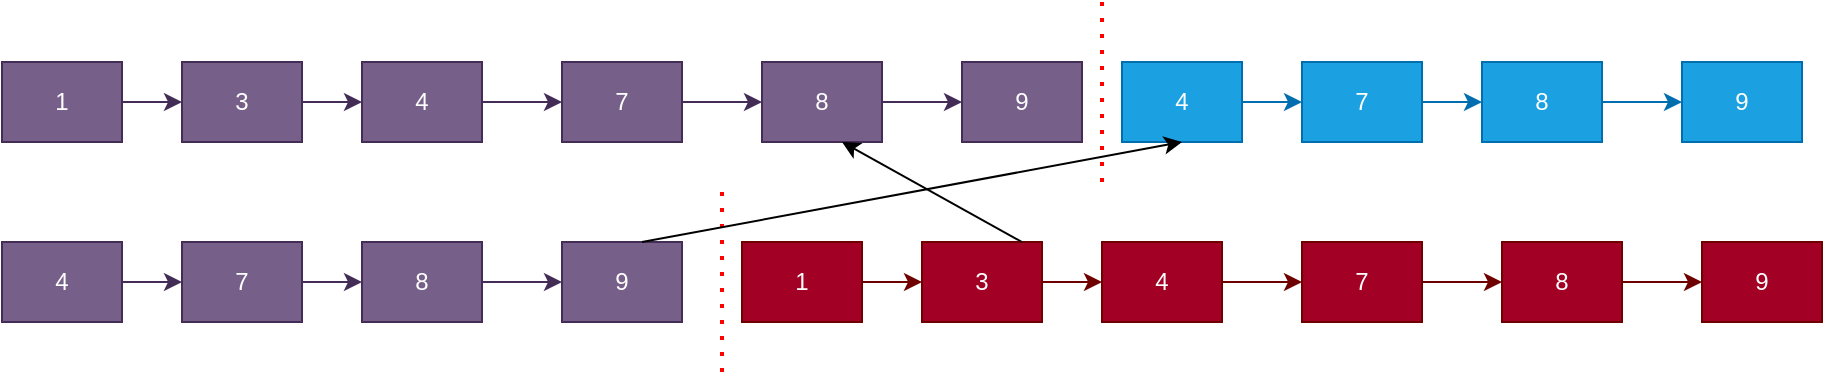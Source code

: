 <mxfile version="14.6.13" type="github">
  <diagram id="1JDHUeAZYmFqjiWe7yXu" name="Page-1">
    <mxGraphModel dx="1182" dy="742" grid="1" gridSize="10" guides="1" tooltips="1" connect="1" arrows="1" fold="1" page="1" pageScale="1" pageWidth="827" pageHeight="1169" math="0" shadow="0">
      <root>
        <mxCell id="0" />
        <mxCell id="1" parent="0" />
        <mxCell id="Pc33NBHfCTbqmkPrSyl--11" style="edgeStyle=orthogonalEdgeStyle;rounded=0;orthogonalLoop=1;jettySize=auto;html=1;entryX=0;entryY=0.5;entryDx=0;entryDy=0;fillColor=#76608a;strokeColor=#432D57;" parent="1" source="Pc33NBHfCTbqmkPrSyl--4" target="Pc33NBHfCTbqmkPrSyl--6" edge="1">
          <mxGeometry relative="1" as="geometry" />
        </mxCell>
        <mxCell id="Pc33NBHfCTbqmkPrSyl--4" value="1" style="rounded=0;whiteSpace=wrap;html=1;fillColor=#76608a;strokeColor=#432D57;fontColor=#ffffff;" parent="1" vertex="1">
          <mxGeometry x="80" y="200" width="60" height="40" as="geometry" />
        </mxCell>
        <mxCell id="Pc33NBHfCTbqmkPrSyl--12" style="edgeStyle=orthogonalEdgeStyle;rounded=0;orthogonalLoop=1;jettySize=auto;html=1;entryX=0;entryY=0.5;entryDx=0;entryDy=0;fillColor=#76608a;strokeColor=#432D57;" parent="1" source="Pc33NBHfCTbqmkPrSyl--6" target="Pc33NBHfCTbqmkPrSyl--8" edge="1">
          <mxGeometry relative="1" as="geometry" />
        </mxCell>
        <mxCell id="Pc33NBHfCTbqmkPrSyl--6" value="3" style="rounded=0;whiteSpace=wrap;html=1;fillColor=#76608a;strokeColor=#432D57;fontColor=#ffffff;" parent="1" vertex="1">
          <mxGeometry x="170" y="200" width="60" height="40" as="geometry" />
        </mxCell>
        <mxCell id="Pc33NBHfCTbqmkPrSyl--7" value="9" style="rounded=0;whiteSpace=wrap;html=1;fillColor=#76608a;strokeColor=#432D57;fontColor=#ffffff;" parent="1" vertex="1">
          <mxGeometry x="560" y="200" width="60" height="40" as="geometry" />
        </mxCell>
        <mxCell id="Pc33NBHfCTbqmkPrSyl--13" style="edgeStyle=orthogonalEdgeStyle;rounded=0;orthogonalLoop=1;jettySize=auto;html=1;entryX=0;entryY=0.5;entryDx=0;entryDy=0;fillColor=#76608a;strokeColor=#432D57;" parent="1" source="Pc33NBHfCTbqmkPrSyl--8" target="Pc33NBHfCTbqmkPrSyl--9" edge="1">
          <mxGeometry relative="1" as="geometry" />
        </mxCell>
        <mxCell id="Pc33NBHfCTbqmkPrSyl--8" value="4" style="rounded=0;whiteSpace=wrap;html=1;fillColor=#76608a;strokeColor=#432D57;fontColor=#ffffff;" parent="1" vertex="1">
          <mxGeometry x="260" y="200" width="60" height="40" as="geometry" />
        </mxCell>
        <mxCell id="Pc33NBHfCTbqmkPrSyl--14" style="edgeStyle=orthogonalEdgeStyle;rounded=0;orthogonalLoop=1;jettySize=auto;html=1;exitX=1;exitY=0.5;exitDx=0;exitDy=0;entryX=0;entryY=0.5;entryDx=0;entryDy=0;fillColor=#76608a;strokeColor=#432D57;" parent="1" source="Pc33NBHfCTbqmkPrSyl--9" target="Pc33NBHfCTbqmkPrSyl--10" edge="1">
          <mxGeometry relative="1" as="geometry" />
        </mxCell>
        <mxCell id="Pc33NBHfCTbqmkPrSyl--9" value="7" style="rounded=0;whiteSpace=wrap;html=1;fillColor=#76608a;strokeColor=#432D57;fontColor=#ffffff;" parent="1" vertex="1">
          <mxGeometry x="360" y="200" width="60" height="40" as="geometry" />
        </mxCell>
        <mxCell id="Pc33NBHfCTbqmkPrSyl--15" style="edgeStyle=orthogonalEdgeStyle;rounded=0;orthogonalLoop=1;jettySize=auto;html=1;exitX=1;exitY=0.5;exitDx=0;exitDy=0;entryX=0;entryY=0.5;entryDx=0;entryDy=0;fillColor=#76608a;strokeColor=#432D57;" parent="1" source="Pc33NBHfCTbqmkPrSyl--10" target="Pc33NBHfCTbqmkPrSyl--7" edge="1">
          <mxGeometry relative="1" as="geometry" />
        </mxCell>
        <mxCell id="Pc33NBHfCTbqmkPrSyl--10" value="8" style="rounded=0;whiteSpace=wrap;html=1;fillColor=#76608a;strokeColor=#432D57;fontColor=#ffffff;" parent="1" vertex="1">
          <mxGeometry x="460" y="200" width="60" height="40" as="geometry" />
        </mxCell>
        <mxCell id="Pc33NBHfCTbqmkPrSyl--16" style="edgeStyle=orthogonalEdgeStyle;rounded=0;orthogonalLoop=1;jettySize=auto;html=1;entryX=0;entryY=0.5;entryDx=0;entryDy=0;fillColor=#76608a;strokeColor=#432D57;" parent="1" source="Pc33NBHfCTbqmkPrSyl--17" target="Pc33NBHfCTbqmkPrSyl--19" edge="1">
          <mxGeometry relative="1" as="geometry" />
        </mxCell>
        <mxCell id="Pc33NBHfCTbqmkPrSyl--17" value="4" style="rounded=0;whiteSpace=wrap;html=1;fillColor=#76608a;strokeColor=#432D57;fontColor=#ffffff;" parent="1" vertex="1">
          <mxGeometry x="80" y="290" width="60" height="40" as="geometry" />
        </mxCell>
        <mxCell id="Pc33NBHfCTbqmkPrSyl--18" style="edgeStyle=orthogonalEdgeStyle;rounded=0;orthogonalLoop=1;jettySize=auto;html=1;entryX=0;entryY=0.5;entryDx=0;entryDy=0;fillColor=#76608a;strokeColor=#432D57;" parent="1" source="Pc33NBHfCTbqmkPrSyl--19" target="Pc33NBHfCTbqmkPrSyl--21" edge="1">
          <mxGeometry relative="1" as="geometry" />
        </mxCell>
        <mxCell id="Pc33NBHfCTbqmkPrSyl--19" value="7" style="rounded=0;whiteSpace=wrap;html=1;fillColor=#76608a;strokeColor=#432D57;fontColor=#ffffff;" parent="1" vertex="1">
          <mxGeometry x="170" y="290" width="60" height="40" as="geometry" />
        </mxCell>
        <mxCell id="Pc33NBHfCTbqmkPrSyl--20" style="edgeStyle=orthogonalEdgeStyle;rounded=0;orthogonalLoop=1;jettySize=auto;html=1;entryX=0;entryY=0.5;entryDx=0;entryDy=0;fillColor=#76608a;strokeColor=#432D57;" parent="1" source="Pc33NBHfCTbqmkPrSyl--21" target="Pc33NBHfCTbqmkPrSyl--22" edge="1">
          <mxGeometry relative="1" as="geometry" />
        </mxCell>
        <mxCell id="Pc33NBHfCTbqmkPrSyl--21" value="8" style="rounded=0;whiteSpace=wrap;html=1;fillColor=#76608a;strokeColor=#432D57;fontColor=#ffffff;" parent="1" vertex="1">
          <mxGeometry x="260" y="290" width="60" height="40" as="geometry" />
        </mxCell>
        <mxCell id="Pc33NBHfCTbqmkPrSyl--22" value="9" style="rounded=0;whiteSpace=wrap;html=1;fillColor=#76608a;strokeColor=#432D57;fontColor=#ffffff;" parent="1" vertex="1">
          <mxGeometry x="360" y="290" width="60" height="40" as="geometry" />
        </mxCell>
        <mxCell id="5RFs4ZsTDTEebcYIlPx7-1" style="edgeStyle=orthogonalEdgeStyle;rounded=0;orthogonalLoop=1;jettySize=auto;html=1;entryX=0;entryY=0.5;entryDx=0;entryDy=0;fillColor=#a20025;strokeColor=#6F0000;" edge="1" parent="1" source="5RFs4ZsTDTEebcYIlPx7-2" target="5RFs4ZsTDTEebcYIlPx7-4">
          <mxGeometry relative="1" as="geometry" />
        </mxCell>
        <mxCell id="5RFs4ZsTDTEebcYIlPx7-2" value="1" style="rounded=0;whiteSpace=wrap;html=1;fillColor=#a20025;strokeColor=#6F0000;fontColor=#ffffff;" vertex="1" parent="1">
          <mxGeometry x="450" y="290" width="60" height="40" as="geometry" />
        </mxCell>
        <mxCell id="5RFs4ZsTDTEebcYIlPx7-3" style="edgeStyle=orthogonalEdgeStyle;rounded=0;orthogonalLoop=1;jettySize=auto;html=1;entryX=0;entryY=0.5;entryDx=0;entryDy=0;fillColor=#a20025;strokeColor=#6F0000;" edge="1" parent="1" source="5RFs4ZsTDTEebcYIlPx7-4" target="5RFs4ZsTDTEebcYIlPx7-7">
          <mxGeometry relative="1" as="geometry" />
        </mxCell>
        <mxCell id="5RFs4ZsTDTEebcYIlPx7-4" value="3" style="rounded=0;whiteSpace=wrap;html=1;fillColor=#a20025;strokeColor=#6F0000;fontColor=#ffffff;" vertex="1" parent="1">
          <mxGeometry x="540" y="290" width="60" height="40" as="geometry" />
        </mxCell>
        <mxCell id="5RFs4ZsTDTEebcYIlPx7-5" value="9" style="rounded=0;whiteSpace=wrap;html=1;fillColor=#a20025;strokeColor=#6F0000;fontColor=#ffffff;" vertex="1" parent="1">
          <mxGeometry x="930" y="290" width="60" height="40" as="geometry" />
        </mxCell>
        <mxCell id="5RFs4ZsTDTEebcYIlPx7-6" style="edgeStyle=orthogonalEdgeStyle;rounded=0;orthogonalLoop=1;jettySize=auto;html=1;entryX=0;entryY=0.5;entryDx=0;entryDy=0;fillColor=#a20025;strokeColor=#6F0000;" edge="1" parent="1" source="5RFs4ZsTDTEebcYIlPx7-7" target="5RFs4ZsTDTEebcYIlPx7-9">
          <mxGeometry relative="1" as="geometry" />
        </mxCell>
        <mxCell id="5RFs4ZsTDTEebcYIlPx7-7" value="4" style="rounded=0;whiteSpace=wrap;html=1;fillColor=#a20025;strokeColor=#6F0000;fontColor=#ffffff;" vertex="1" parent="1">
          <mxGeometry x="630" y="290" width="60" height="40" as="geometry" />
        </mxCell>
        <mxCell id="5RFs4ZsTDTEebcYIlPx7-8" style="edgeStyle=orthogonalEdgeStyle;rounded=0;orthogonalLoop=1;jettySize=auto;html=1;exitX=1;exitY=0.5;exitDx=0;exitDy=0;entryX=0;entryY=0.5;entryDx=0;entryDy=0;fillColor=#a20025;strokeColor=#6F0000;" edge="1" parent="1" source="5RFs4ZsTDTEebcYIlPx7-9" target="5RFs4ZsTDTEebcYIlPx7-11">
          <mxGeometry relative="1" as="geometry" />
        </mxCell>
        <mxCell id="5RFs4ZsTDTEebcYIlPx7-9" value="7" style="rounded=0;whiteSpace=wrap;html=1;fillColor=#a20025;strokeColor=#6F0000;fontColor=#ffffff;" vertex="1" parent="1">
          <mxGeometry x="730" y="290" width="60" height="40" as="geometry" />
        </mxCell>
        <mxCell id="5RFs4ZsTDTEebcYIlPx7-10" style="edgeStyle=orthogonalEdgeStyle;rounded=0;orthogonalLoop=1;jettySize=auto;html=1;exitX=1;exitY=0.5;exitDx=0;exitDy=0;entryX=0;entryY=0.5;entryDx=0;entryDy=0;fillColor=#a20025;strokeColor=#6F0000;" edge="1" parent="1" source="5RFs4ZsTDTEebcYIlPx7-11" target="5RFs4ZsTDTEebcYIlPx7-5">
          <mxGeometry relative="1" as="geometry" />
        </mxCell>
        <mxCell id="5RFs4ZsTDTEebcYIlPx7-11" value="8" style="rounded=0;whiteSpace=wrap;html=1;fillColor=#a20025;strokeColor=#6F0000;fontColor=#ffffff;" vertex="1" parent="1">
          <mxGeometry x="830" y="290" width="60" height="40" as="geometry" />
        </mxCell>
        <mxCell id="5RFs4ZsTDTEebcYIlPx7-12" style="edgeStyle=orthogonalEdgeStyle;rounded=0;orthogonalLoop=1;jettySize=auto;html=1;entryX=0;entryY=0.5;entryDx=0;entryDy=0;fillColor=#1ba1e2;strokeColor=#006EAF;" edge="1" parent="1" source="5RFs4ZsTDTEebcYIlPx7-13" target="5RFs4ZsTDTEebcYIlPx7-15">
          <mxGeometry relative="1" as="geometry" />
        </mxCell>
        <mxCell id="5RFs4ZsTDTEebcYIlPx7-13" value="4" style="rounded=0;whiteSpace=wrap;html=1;fillColor=#1ba1e2;strokeColor=#006EAF;fontColor=#ffffff;" vertex="1" parent="1">
          <mxGeometry x="640" y="200" width="60" height="40" as="geometry" />
        </mxCell>
        <mxCell id="5RFs4ZsTDTEebcYIlPx7-14" style="edgeStyle=orthogonalEdgeStyle;rounded=0;orthogonalLoop=1;jettySize=auto;html=1;entryX=0;entryY=0.5;entryDx=0;entryDy=0;fillColor=#1ba1e2;strokeColor=#006EAF;" edge="1" parent="1" source="5RFs4ZsTDTEebcYIlPx7-15" target="5RFs4ZsTDTEebcYIlPx7-17">
          <mxGeometry relative="1" as="geometry" />
        </mxCell>
        <mxCell id="5RFs4ZsTDTEebcYIlPx7-15" value="7" style="rounded=0;whiteSpace=wrap;html=1;fillColor=#1ba1e2;strokeColor=#006EAF;fontColor=#ffffff;" vertex="1" parent="1">
          <mxGeometry x="730" y="200" width="60" height="40" as="geometry" />
        </mxCell>
        <mxCell id="5RFs4ZsTDTEebcYIlPx7-16" style="edgeStyle=orthogonalEdgeStyle;rounded=0;orthogonalLoop=1;jettySize=auto;html=1;entryX=0;entryY=0.5;entryDx=0;entryDy=0;fillColor=#1ba1e2;strokeColor=#006EAF;" edge="1" parent="1" source="5RFs4ZsTDTEebcYIlPx7-17" target="5RFs4ZsTDTEebcYIlPx7-18">
          <mxGeometry relative="1" as="geometry" />
        </mxCell>
        <mxCell id="5RFs4ZsTDTEebcYIlPx7-17" value="8" style="rounded=0;whiteSpace=wrap;html=1;fillColor=#1ba1e2;strokeColor=#006EAF;fontColor=#ffffff;" vertex="1" parent="1">
          <mxGeometry x="820" y="200" width="60" height="40" as="geometry" />
        </mxCell>
        <mxCell id="5RFs4ZsTDTEebcYIlPx7-18" value="9" style="rounded=0;whiteSpace=wrap;html=1;fillColor=#1ba1e2;strokeColor=#006EAF;fontColor=#ffffff;" vertex="1" parent="1">
          <mxGeometry x="920" y="200" width="60" height="40" as="geometry" />
        </mxCell>
        <mxCell id="5RFs4ZsTDTEebcYIlPx7-19" value="" style="endArrow=none;dashed=1;html=1;dashPattern=1 3;strokeWidth=2;strokeColor=#FF0000;" edge="1" parent="1">
          <mxGeometry width="50" height="50" relative="1" as="geometry">
            <mxPoint x="630" y="260" as="sourcePoint" />
            <mxPoint x="630" y="170" as="targetPoint" />
          </mxGeometry>
        </mxCell>
        <mxCell id="5RFs4ZsTDTEebcYIlPx7-21" value="" style="endArrow=none;dashed=1;html=1;dashPattern=1 3;strokeWidth=2;strokeColor=#FF0000;" edge="1" parent="1">
          <mxGeometry width="50" height="50" relative="1" as="geometry">
            <mxPoint x="440" y="355" as="sourcePoint" />
            <mxPoint x="440" y="265" as="targetPoint" />
          </mxGeometry>
        </mxCell>
        <mxCell id="5RFs4ZsTDTEebcYIlPx7-23" value="" style="endArrow=classic;html=1;entryX=0.5;entryY=1;entryDx=0;entryDy=0;" edge="1" parent="1" target="5RFs4ZsTDTEebcYIlPx7-13">
          <mxGeometry width="50" height="50" relative="1" as="geometry">
            <mxPoint x="400" y="290" as="sourcePoint" />
            <mxPoint x="450" y="240" as="targetPoint" />
          </mxGeometry>
        </mxCell>
        <mxCell id="5RFs4ZsTDTEebcYIlPx7-24" value="" style="endArrow=classic;html=1;" edge="1" parent="1">
          <mxGeometry width="50" height="50" relative="1" as="geometry">
            <mxPoint x="590" y="290" as="sourcePoint" />
            <mxPoint x="500" y="240" as="targetPoint" />
          </mxGeometry>
        </mxCell>
      </root>
    </mxGraphModel>
  </diagram>
</mxfile>
